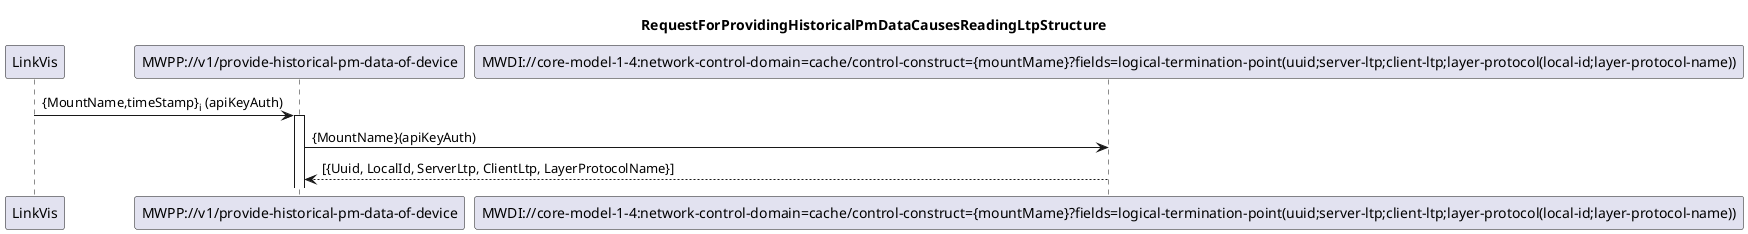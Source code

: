 @startuml 000_ReadingLtpStructure
skinparam responseMessageBelowArrow true

title
RequestForProvidingHistoricalPmDataCausesReadingLtpStructure
end title

participant "LinkVis" as LinkVis
participant "MWPP://v1/provide-historical-pm-data-of-device" as MWPP
participant "MWDI://core-model-1-4:network-control-domain=cache/control-construct={mountMame}?fields=logical-termination-point(uuid;server-ltp;client-ltp;layer-protocol(local-id;layer-protocol-name))" as ReadingLtpStructure

LinkVis -> MWPP: {MountName,timeStamp}<sub>i</sub> (apiKeyAuth)
activate MWPP
MWPP -> ReadingLtpStructure: {MountName}(apiKeyAuth)
ReadingLtpStructure --> MWPP: [{Uuid, LocalId, ServerLtp, ClientLtp, LayerProtocolName}]

@enduml